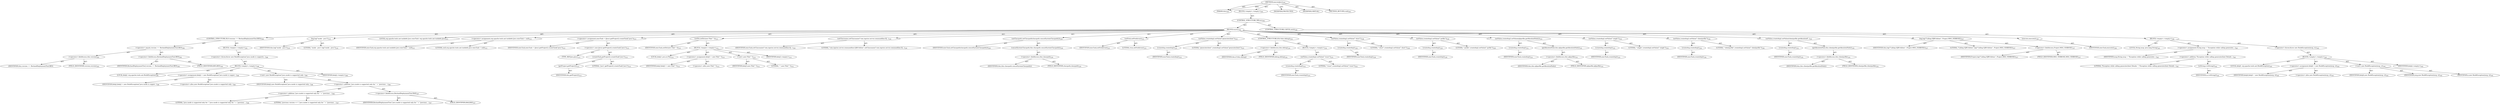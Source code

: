 digraph "executeJava" {  
"111669149705" [label = <(METHOD,executeJava)<SUB>203</SUB>> ]
"115964116998" [label = <(PARAM,this)<SUB>203</SUB>> ]
"25769803796" [label = <(BLOCK,&lt;empty&gt;,&lt;empty&gt;)<SUB>203</SUB>> ]
"47244640265" [label = <(CONTROL_STRUCTURE,TRY,try)<SUB>204</SUB>> ]
"25769803797" [label = <(BLOCK,try,try)<SUB>204</SUB>> ]
"47244640266" [label = <(CONTROL_STRUCTURE,IF,if (version == BorlandDeploymentTool.BES))<SUB>205</SUB>> ]
"30064771157" [label = <(&lt;operator&gt;.equals,version == BorlandDeploymentTool.BES)<SUB>205</SUB>> ]
"30064771158" [label = <(&lt;operator&gt;.fieldAccess,this.version)<SUB>205</SUB>> ]
"68719476804" [label = <(IDENTIFIER,this,version == BorlandDeploymentTool.BES)> ]
"55834574878" [label = <(FIELD_IDENTIFIER,version,version)<SUB>205</SUB>> ]
"30064771159" [label = <(&lt;operator&gt;.fieldAccess,BorlandDeploymentTool.BES)<SUB>205</SUB>> ]
"68719476805" [label = <(IDENTIFIER,BorlandDeploymentTool,version == BorlandDeploymentTool.BES)<SUB>205</SUB>> ]
"55834574879" [label = <(FIELD_IDENTIFIER,BES,BES)<SUB>205</SUB>> ]
"25769803798" [label = <(BLOCK,&lt;empty&gt;,&lt;empty&gt;)<SUB>205</SUB>> ]
"30064771160" [label = <(&lt;operator&gt;.throw,throw new BuildException(&quot;java mode is supporte...)<SUB>206</SUB>> ]
"25769803799" [label = <(BLOCK,&lt;empty&gt;,&lt;empty&gt;)<SUB>206</SUB>> ]
"94489280516" [label = <(LOCAL,$obj2: org.apache.tools.ant.BuildException)<SUB>206</SUB>> ]
"30064771161" [label = <(&lt;operator&gt;.assignment,$obj2 = new BuildException(&quot;java mode is suppor...)<SUB>206</SUB>> ]
"68719476806" [label = <(IDENTIFIER,$obj2,$obj2 = new BuildException(&quot;java mode is suppor...)<SUB>206</SUB>> ]
"30064771162" [label = <(&lt;operator&gt;.alloc,new BuildException(&quot;java mode is supported only...)<SUB>206</SUB>> ]
"30064771163" [label = <(&lt;init&gt;,new BuildException(&quot;java mode is supported only...)<SUB>206</SUB>> ]
"68719476807" [label = <(IDENTIFIER,$obj2,new BuildException(&quot;java mode is supported only...)<SUB>206</SUB>> ]
"30064771164" [label = <(&lt;operator&gt;.addition,&quot;java mode is supported only for &quot; + &quot;previous ...)<SUB>206</SUB>> ]
"30064771165" [label = <(&lt;operator&gt;.addition,&quot;java mode is supported only for &quot; + &quot;previous ...)<SUB>206</SUB>> ]
"90194313230" [label = <(LITERAL,&quot;java mode is supported only for &quot;,&quot;java mode is supported only for &quot; + &quot;previous ...)<SUB>206</SUB>> ]
"90194313231" [label = <(LITERAL,&quot;previous version &lt;=&quot;,&quot;java mode is supported only for &quot; + &quot;previous ...)<SUB>207</SUB>> ]
"30064771166" [label = <(&lt;operator&gt;.fieldAccess,BorlandDeploymentTool.BAS)<SUB>207</SUB>> ]
"68719476808" [label = <(IDENTIFIER,BorlandDeploymentTool,&quot;java mode is supported only for &quot; + &quot;previous ...)<SUB>207</SUB>> ]
"55834574880" [label = <(FIELD_IDENTIFIER,BAS,BAS)<SUB>207</SUB>> ]
"68719476809" [label = <(IDENTIFIER,$obj2,&lt;empty&gt;)<SUB>206</SUB>> ]
"30064771167" [label = <(log,log(&quot;mode : java&quot;))<SUB>210</SUB>> ]
"68719476752" [label = <(IDENTIFIER,this,log(&quot;mode : java&quot;))<SUB>210</SUB>> ]
"90194313232" [label = <(LITERAL,&quot;mode : java&quot;,log(&quot;mode : java&quot;))<SUB>210</SUB>> ]
"94489280517" [label = <(LOCAL,org.apache.tools.ant.taskdefs.Java execTask: org.apache.tools.ant.taskdefs.Java)<SUB>212</SUB>> ]
"30064771168" [label = <(&lt;operator&gt;.assignment,org.apache.tools.ant.taskdefs.Java execTask = null)<SUB>212</SUB>> ]
"68719476810" [label = <(IDENTIFIER,execTask,org.apache.tools.ant.taskdefs.Java execTask = null)<SUB>212</SUB>> ]
"90194313233" [label = <(LITERAL,null,org.apache.tools.ant.taskdefs.Java execTask = null)<SUB>212</SUB>> ]
"30064771169" [label = <(&lt;operator&gt;.assignment,execTask = (Java) getProject().createTask(&quot;java&quot;))<SUB>213</SUB>> ]
"68719476811" [label = <(IDENTIFIER,execTask,execTask = (Java) getProject().createTask(&quot;java&quot;))<SUB>213</SUB>> ]
"30064771170" [label = <(&lt;operator&gt;.cast,(Java) getProject().createTask(&quot;java&quot;))<SUB>213</SUB>> ]
"180388626434" [label = <(TYPE_REF,Java,Java)<SUB>213</SUB>> ]
"30064771171" [label = <(createTask,getProject().createTask(&quot;java&quot;))<SUB>213</SUB>> ]
"30064771172" [label = <(getProject,getProject())<SUB>213</SUB>> ]
"68719476753" [label = <(IDENTIFIER,this,getProject())<SUB>213</SUB>> ]
"90194313234" [label = <(LITERAL,&quot;java&quot;,getProject().createTask(&quot;java&quot;))<SUB>213</SUB>> ]
"30064771173" [label = <(setDir,setDir(new File(&quot;.&quot;)))<SUB>215</SUB>> ]
"68719476812" [label = <(IDENTIFIER,execTask,setDir(new File(&quot;.&quot;)))<SUB>215</SUB>> ]
"25769803800" [label = <(BLOCK,&lt;empty&gt;,&lt;empty&gt;)<SUB>215</SUB>> ]
"94489280518" [label = <(LOCAL,$obj3: java.io.File)<SUB>215</SUB>> ]
"30064771174" [label = <(&lt;operator&gt;.assignment,$obj3 = new File(&quot;.&quot;))<SUB>215</SUB>> ]
"68719476813" [label = <(IDENTIFIER,$obj3,$obj3 = new File(&quot;.&quot;))<SUB>215</SUB>> ]
"30064771175" [label = <(&lt;operator&gt;.alloc,new File(&quot;.&quot;))<SUB>215</SUB>> ]
"30064771176" [label = <(&lt;init&gt;,new File(&quot;.&quot;))<SUB>215</SUB>> ]
"68719476814" [label = <(IDENTIFIER,$obj3,new File(&quot;.&quot;))<SUB>215</SUB>> ]
"90194313235" [label = <(LITERAL,&quot;.&quot;,new File(&quot;.&quot;))<SUB>215</SUB>> ]
"68719476815" [label = <(IDENTIFIER,$obj3,&lt;empty&gt;)<SUB>215</SUB>> ]
"30064771177" [label = <(setClassname,setClassname(&quot;com.inprise.server.commandline.EJ...)<SUB>216</SUB>> ]
"68719476816" [label = <(IDENTIFIER,execTask,setClassname(&quot;com.inprise.server.commandline.EJ...)<SUB>216</SUB>> ]
"90194313236" [label = <(LITERAL,&quot;com.inprise.server.commandline.EJBUtilities&quot;,setClassname(&quot;com.inprise.server.commandline.EJ...)<SUB>216</SUB>> ]
"30064771178" [label = <(setClasspath,setClasspath(classpath.concatSystemClasspath()))<SUB>220</SUB>> ]
"68719476817" [label = <(IDENTIFIER,execTask,setClasspath(classpath.concatSystemClasspath()))<SUB>220</SUB>> ]
"30064771179" [label = <(concatSystemClasspath,this.classpath.concatSystemClasspath())<SUB>220</SUB>> ]
"30064771180" [label = <(&lt;operator&gt;.fieldAccess,this.classpath)<SUB>220</SUB>> ]
"68719476818" [label = <(IDENTIFIER,this,this.classpath.concatSystemClasspath())> ]
"55834574881" [label = <(FIELD_IDENTIFIER,classpath,classpath)<SUB>220</SUB>> ]
"30064771181" [label = <(setFork,setFork(true))<SUB>222</SUB>> ]
"68719476819" [label = <(IDENTIFIER,execTask,setFork(true))<SUB>222</SUB>> ]
"90194313237" [label = <(LITERAL,true,setFork(true))<SUB>222</SUB>> ]
"30064771182" [label = <(setValue,createArg().setValue(&quot;generateclient&quot;))<SUB>223</SUB>> ]
"30064771183" [label = <(createArg,createArg())<SUB>223</SUB>> ]
"68719476820" [label = <(IDENTIFIER,execTask,createArg())<SUB>223</SUB>> ]
"90194313238" [label = <(LITERAL,&quot;generateclient&quot;,createArg().setValue(&quot;generateclient&quot;))<SUB>223</SUB>> ]
"47244640267" [label = <(CONTROL_STRUCTURE,IF,if (this.debug))<SUB>224</SUB>> ]
"30064771184" [label = <(&lt;operator&gt;.fieldAccess,this.debug)<SUB>224</SUB>> ]
"68719476821" [label = <(IDENTIFIER,this,if (this.debug))> ]
"55834574882" [label = <(FIELD_IDENTIFIER,debug,debug)<SUB>224</SUB>> ]
"25769803801" [label = <(BLOCK,&lt;empty&gt;,&lt;empty&gt;)<SUB>224</SUB>> ]
"30064771185" [label = <(setValue,createArg().setValue(&quot;-trace&quot;))<SUB>225</SUB>> ]
"30064771186" [label = <(createArg,createArg())<SUB>225</SUB>> ]
"68719476822" [label = <(IDENTIFIER,execTask,createArg())<SUB>225</SUB>> ]
"90194313239" [label = <(LITERAL,&quot;-trace&quot;,createArg().setValue(&quot;-trace&quot;))<SUB>225</SUB>> ]
"30064771187" [label = <(setValue,createArg().setValue(&quot;-short&quot;))<SUB>228</SUB>> ]
"30064771188" [label = <(createArg,createArg())<SUB>228</SUB>> ]
"68719476823" [label = <(IDENTIFIER,execTask,createArg())<SUB>228</SUB>> ]
"90194313240" [label = <(LITERAL,&quot;-short&quot;,createArg().setValue(&quot;-short&quot;))<SUB>228</SUB>> ]
"30064771189" [label = <(setValue,createArg().setValue(&quot;-jarfile&quot;))<SUB>229</SUB>> ]
"30064771190" [label = <(createArg,createArg())<SUB>229</SUB>> ]
"68719476824" [label = <(IDENTIFIER,execTask,createArg())<SUB>229</SUB>> ]
"90194313241" [label = <(LITERAL,&quot;-jarfile&quot;,createArg().setValue(&quot;-jarfile&quot;))<SUB>229</SUB>> ]
"30064771191" [label = <(setValue,createArg().setValue(ejbjarfile.getAbsolutePath()))<SUB>231</SUB>> ]
"30064771192" [label = <(createArg,createArg())<SUB>231</SUB>> ]
"68719476825" [label = <(IDENTIFIER,execTask,createArg())<SUB>231</SUB>> ]
"30064771193" [label = <(getAbsolutePath,this.ejbjarfile.getAbsolutePath())<SUB>231</SUB>> ]
"30064771194" [label = <(&lt;operator&gt;.fieldAccess,this.ejbjarfile)<SUB>231</SUB>> ]
"68719476826" [label = <(IDENTIFIER,this,this.ejbjarfile.getAbsolutePath())> ]
"55834574883" [label = <(FIELD_IDENTIFIER,ejbjarfile,ejbjarfile)<SUB>231</SUB>> ]
"30064771195" [label = <(setValue,createArg().setValue(&quot;-single&quot;))<SUB>233</SUB>> ]
"30064771196" [label = <(createArg,createArg())<SUB>233</SUB>> ]
"68719476827" [label = <(IDENTIFIER,execTask,createArg())<SUB>233</SUB>> ]
"90194313242" [label = <(LITERAL,&quot;-single&quot;,createArg().setValue(&quot;-single&quot;))<SUB>233</SUB>> ]
"30064771197" [label = <(setValue,createArg().setValue(&quot;-clientjarfile&quot;))<SUB>234</SUB>> ]
"30064771198" [label = <(createArg,createArg())<SUB>234</SUB>> ]
"68719476828" [label = <(IDENTIFIER,execTask,createArg())<SUB>234</SUB>> ]
"90194313243" [label = <(LITERAL,&quot;-clientjarfile&quot;,createArg().setValue(&quot;-clientjarfile&quot;))<SUB>234</SUB>> ]
"30064771199" [label = <(setValue,createArg().setValue(clientjarfile.getAbsoluteP...)<SUB>235</SUB>> ]
"30064771200" [label = <(createArg,createArg())<SUB>235</SUB>> ]
"68719476829" [label = <(IDENTIFIER,execTask,createArg())<SUB>235</SUB>> ]
"30064771201" [label = <(getAbsolutePath,this.clientjarfile.getAbsolutePath())<SUB>235</SUB>> ]
"30064771202" [label = <(&lt;operator&gt;.fieldAccess,this.clientjarfile)<SUB>235</SUB>> ]
"68719476830" [label = <(IDENTIFIER,this,this.clientjarfile.getAbsolutePath())> ]
"55834574884" [label = <(FIELD_IDENTIFIER,clientjarfile,clientjarfile)<SUB>235</SUB>> ]
"30064771203" [label = <(log,log(&quot;Calling EJBUtilities&quot;, Project.MSG_VERBOSE))<SUB>237</SUB>> ]
"68719476754" [label = <(IDENTIFIER,this,log(&quot;Calling EJBUtilities&quot;, Project.MSG_VERBOSE))<SUB>237</SUB>> ]
"90194313244" [label = <(LITERAL,&quot;Calling EJBUtilities&quot;,log(&quot;Calling EJBUtilities&quot;, Project.MSG_VERBOSE))<SUB>237</SUB>> ]
"30064771204" [label = <(&lt;operator&gt;.fieldAccess,Project.MSG_VERBOSE)<SUB>237</SUB>> ]
"68719476831" [label = <(IDENTIFIER,Project,log(&quot;Calling EJBUtilities&quot;, Project.MSG_VERBOSE))<SUB>237</SUB>> ]
"55834574885" [label = <(FIELD_IDENTIFIER,MSG_VERBOSE,MSG_VERBOSE)<SUB>237</SUB>> ]
"30064771205" [label = <(execute,execute())<SUB>238</SUB>> ]
"68719476832" [label = <(IDENTIFIER,execTask,execute())<SUB>238</SUB>> ]
"47244640268" [label = <(CONTROL_STRUCTURE,CATCH,catch)<SUB>240</SUB>> ]
"25769803802" [label = <(BLOCK,&lt;empty&gt;,&lt;empty&gt;)<SUB>240</SUB>> ]
"94489280519" [label = <(LOCAL,String msg: java.lang.String)<SUB>242</SUB>> ]
"30064771206" [label = <(&lt;operator&gt;.assignment,String msg = &quot;Exception while calling generatec...)<SUB>242</SUB>> ]
"68719476833" [label = <(IDENTIFIER,msg,String msg = &quot;Exception while calling generatec...)<SUB>242</SUB>> ]
"30064771207" [label = <(&lt;operator&gt;.addition,&quot;Exception while calling generateclient Details...)<SUB>242</SUB>> ]
"90194313245" [label = <(LITERAL,&quot;Exception while calling generateclient Details: &quot;,&quot;Exception while calling generateclient Details...)<SUB>242</SUB>> ]
"30064771208" [label = <(toString,e.toString())<SUB>242</SUB>> ]
"68719476834" [label = <(IDENTIFIER,e,e.toString())<SUB>242</SUB>> ]
"30064771209" [label = <(&lt;operator&gt;.throw,throw new BuildException(msg, e);)<SUB>243</SUB>> ]
"25769803803" [label = <(BLOCK,&lt;empty&gt;,&lt;empty&gt;)<SUB>243</SUB>> ]
"94489280520" [label = <(LOCAL,$obj4: org.apache.tools.ant.BuildException)<SUB>243</SUB>> ]
"30064771210" [label = <(&lt;operator&gt;.assignment,$obj4 = new BuildException(msg, e))<SUB>243</SUB>> ]
"68719476835" [label = <(IDENTIFIER,$obj4,$obj4 = new BuildException(msg, e))<SUB>243</SUB>> ]
"30064771211" [label = <(&lt;operator&gt;.alloc,new BuildException(msg, e))<SUB>243</SUB>> ]
"30064771212" [label = <(&lt;init&gt;,new BuildException(msg, e))<SUB>243</SUB>> ]
"68719476836" [label = <(IDENTIFIER,$obj4,new BuildException(msg, e))<SUB>243</SUB>> ]
"68719476837" [label = <(IDENTIFIER,msg,new BuildException(msg, e))<SUB>243</SUB>> ]
"68719476838" [label = <(IDENTIFIER,e,new BuildException(msg, e))<SUB>243</SUB>> ]
"68719476839" [label = <(IDENTIFIER,$obj4,&lt;empty&gt;)<SUB>243</SUB>> ]
"133143986196" [label = <(MODIFIER,PROTECTED)> ]
"133143986197" [label = <(MODIFIER,VIRTUAL)> ]
"128849018889" [label = <(METHOD_RETURN,void)<SUB>203</SUB>> ]
  "111669149705" -> "115964116998"  [ label = "AST: "] 
  "111669149705" -> "25769803796"  [ label = "AST: "] 
  "111669149705" -> "133143986196"  [ label = "AST: "] 
  "111669149705" -> "133143986197"  [ label = "AST: "] 
  "111669149705" -> "128849018889"  [ label = "AST: "] 
  "25769803796" -> "47244640265"  [ label = "AST: "] 
  "47244640265" -> "25769803797"  [ label = "AST: "] 
  "47244640265" -> "47244640268"  [ label = "AST: "] 
  "25769803797" -> "47244640266"  [ label = "AST: "] 
  "25769803797" -> "30064771167"  [ label = "AST: "] 
  "25769803797" -> "94489280517"  [ label = "AST: "] 
  "25769803797" -> "30064771168"  [ label = "AST: "] 
  "25769803797" -> "30064771169"  [ label = "AST: "] 
  "25769803797" -> "30064771173"  [ label = "AST: "] 
  "25769803797" -> "30064771177"  [ label = "AST: "] 
  "25769803797" -> "30064771178"  [ label = "AST: "] 
  "25769803797" -> "30064771181"  [ label = "AST: "] 
  "25769803797" -> "30064771182"  [ label = "AST: "] 
  "25769803797" -> "47244640267"  [ label = "AST: "] 
  "25769803797" -> "30064771187"  [ label = "AST: "] 
  "25769803797" -> "30064771189"  [ label = "AST: "] 
  "25769803797" -> "30064771191"  [ label = "AST: "] 
  "25769803797" -> "30064771195"  [ label = "AST: "] 
  "25769803797" -> "30064771197"  [ label = "AST: "] 
  "25769803797" -> "30064771199"  [ label = "AST: "] 
  "25769803797" -> "30064771203"  [ label = "AST: "] 
  "25769803797" -> "30064771205"  [ label = "AST: "] 
  "47244640266" -> "30064771157"  [ label = "AST: "] 
  "47244640266" -> "25769803798"  [ label = "AST: "] 
  "30064771157" -> "30064771158"  [ label = "AST: "] 
  "30064771157" -> "30064771159"  [ label = "AST: "] 
  "30064771158" -> "68719476804"  [ label = "AST: "] 
  "30064771158" -> "55834574878"  [ label = "AST: "] 
  "30064771159" -> "68719476805"  [ label = "AST: "] 
  "30064771159" -> "55834574879"  [ label = "AST: "] 
  "25769803798" -> "30064771160"  [ label = "AST: "] 
  "30064771160" -> "25769803799"  [ label = "AST: "] 
  "25769803799" -> "94489280516"  [ label = "AST: "] 
  "25769803799" -> "30064771161"  [ label = "AST: "] 
  "25769803799" -> "30064771163"  [ label = "AST: "] 
  "25769803799" -> "68719476809"  [ label = "AST: "] 
  "30064771161" -> "68719476806"  [ label = "AST: "] 
  "30064771161" -> "30064771162"  [ label = "AST: "] 
  "30064771163" -> "68719476807"  [ label = "AST: "] 
  "30064771163" -> "30064771164"  [ label = "AST: "] 
  "30064771164" -> "30064771165"  [ label = "AST: "] 
  "30064771164" -> "30064771166"  [ label = "AST: "] 
  "30064771165" -> "90194313230"  [ label = "AST: "] 
  "30064771165" -> "90194313231"  [ label = "AST: "] 
  "30064771166" -> "68719476808"  [ label = "AST: "] 
  "30064771166" -> "55834574880"  [ label = "AST: "] 
  "30064771167" -> "68719476752"  [ label = "AST: "] 
  "30064771167" -> "90194313232"  [ label = "AST: "] 
  "30064771168" -> "68719476810"  [ label = "AST: "] 
  "30064771168" -> "90194313233"  [ label = "AST: "] 
  "30064771169" -> "68719476811"  [ label = "AST: "] 
  "30064771169" -> "30064771170"  [ label = "AST: "] 
  "30064771170" -> "180388626434"  [ label = "AST: "] 
  "30064771170" -> "30064771171"  [ label = "AST: "] 
  "30064771171" -> "30064771172"  [ label = "AST: "] 
  "30064771171" -> "90194313234"  [ label = "AST: "] 
  "30064771172" -> "68719476753"  [ label = "AST: "] 
  "30064771173" -> "68719476812"  [ label = "AST: "] 
  "30064771173" -> "25769803800"  [ label = "AST: "] 
  "25769803800" -> "94489280518"  [ label = "AST: "] 
  "25769803800" -> "30064771174"  [ label = "AST: "] 
  "25769803800" -> "30064771176"  [ label = "AST: "] 
  "25769803800" -> "68719476815"  [ label = "AST: "] 
  "30064771174" -> "68719476813"  [ label = "AST: "] 
  "30064771174" -> "30064771175"  [ label = "AST: "] 
  "30064771176" -> "68719476814"  [ label = "AST: "] 
  "30064771176" -> "90194313235"  [ label = "AST: "] 
  "30064771177" -> "68719476816"  [ label = "AST: "] 
  "30064771177" -> "90194313236"  [ label = "AST: "] 
  "30064771178" -> "68719476817"  [ label = "AST: "] 
  "30064771178" -> "30064771179"  [ label = "AST: "] 
  "30064771179" -> "30064771180"  [ label = "AST: "] 
  "30064771180" -> "68719476818"  [ label = "AST: "] 
  "30064771180" -> "55834574881"  [ label = "AST: "] 
  "30064771181" -> "68719476819"  [ label = "AST: "] 
  "30064771181" -> "90194313237"  [ label = "AST: "] 
  "30064771182" -> "30064771183"  [ label = "AST: "] 
  "30064771182" -> "90194313238"  [ label = "AST: "] 
  "30064771183" -> "68719476820"  [ label = "AST: "] 
  "47244640267" -> "30064771184"  [ label = "AST: "] 
  "47244640267" -> "25769803801"  [ label = "AST: "] 
  "30064771184" -> "68719476821"  [ label = "AST: "] 
  "30064771184" -> "55834574882"  [ label = "AST: "] 
  "25769803801" -> "30064771185"  [ label = "AST: "] 
  "30064771185" -> "30064771186"  [ label = "AST: "] 
  "30064771185" -> "90194313239"  [ label = "AST: "] 
  "30064771186" -> "68719476822"  [ label = "AST: "] 
  "30064771187" -> "30064771188"  [ label = "AST: "] 
  "30064771187" -> "90194313240"  [ label = "AST: "] 
  "30064771188" -> "68719476823"  [ label = "AST: "] 
  "30064771189" -> "30064771190"  [ label = "AST: "] 
  "30064771189" -> "90194313241"  [ label = "AST: "] 
  "30064771190" -> "68719476824"  [ label = "AST: "] 
  "30064771191" -> "30064771192"  [ label = "AST: "] 
  "30064771191" -> "30064771193"  [ label = "AST: "] 
  "30064771192" -> "68719476825"  [ label = "AST: "] 
  "30064771193" -> "30064771194"  [ label = "AST: "] 
  "30064771194" -> "68719476826"  [ label = "AST: "] 
  "30064771194" -> "55834574883"  [ label = "AST: "] 
  "30064771195" -> "30064771196"  [ label = "AST: "] 
  "30064771195" -> "90194313242"  [ label = "AST: "] 
  "30064771196" -> "68719476827"  [ label = "AST: "] 
  "30064771197" -> "30064771198"  [ label = "AST: "] 
  "30064771197" -> "90194313243"  [ label = "AST: "] 
  "30064771198" -> "68719476828"  [ label = "AST: "] 
  "30064771199" -> "30064771200"  [ label = "AST: "] 
  "30064771199" -> "30064771201"  [ label = "AST: "] 
  "30064771200" -> "68719476829"  [ label = "AST: "] 
  "30064771201" -> "30064771202"  [ label = "AST: "] 
  "30064771202" -> "68719476830"  [ label = "AST: "] 
  "30064771202" -> "55834574884"  [ label = "AST: "] 
  "30064771203" -> "68719476754"  [ label = "AST: "] 
  "30064771203" -> "90194313244"  [ label = "AST: "] 
  "30064771203" -> "30064771204"  [ label = "AST: "] 
  "30064771204" -> "68719476831"  [ label = "AST: "] 
  "30064771204" -> "55834574885"  [ label = "AST: "] 
  "30064771205" -> "68719476832"  [ label = "AST: "] 
  "47244640268" -> "25769803802"  [ label = "AST: "] 
  "25769803802" -> "94489280519"  [ label = "AST: "] 
  "25769803802" -> "30064771206"  [ label = "AST: "] 
  "25769803802" -> "30064771209"  [ label = "AST: "] 
  "30064771206" -> "68719476833"  [ label = "AST: "] 
  "30064771206" -> "30064771207"  [ label = "AST: "] 
  "30064771207" -> "90194313245"  [ label = "AST: "] 
  "30064771207" -> "30064771208"  [ label = "AST: "] 
  "30064771208" -> "68719476834"  [ label = "AST: "] 
  "30064771209" -> "25769803803"  [ label = "AST: "] 
  "25769803803" -> "94489280520"  [ label = "AST: "] 
  "25769803803" -> "30064771210"  [ label = "AST: "] 
  "25769803803" -> "30064771212"  [ label = "AST: "] 
  "25769803803" -> "68719476839"  [ label = "AST: "] 
  "30064771210" -> "68719476835"  [ label = "AST: "] 
  "30064771210" -> "30064771211"  [ label = "AST: "] 
  "30064771212" -> "68719476836"  [ label = "AST: "] 
  "30064771212" -> "68719476837"  [ label = "AST: "] 
  "30064771212" -> "68719476838"  [ label = "AST: "] 
  "111669149705" -> "115964116998"  [ label = "DDG: "] 
}
